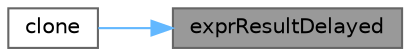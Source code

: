 digraph "exprResultDelayed"
{
 // LATEX_PDF_SIZE
  bgcolor="transparent";
  edge [fontname=Helvetica,fontsize=10,labelfontname=Helvetica,labelfontsize=10];
  node [fontname=Helvetica,fontsize=10,shape=box,height=0.2,width=0.4];
  rankdir="RL";
  Node1 [id="Node000001",label="exprResultDelayed",height=0.2,width=0.4,color="gray40", fillcolor="grey60", style="filled", fontcolor="black",tooltip=" "];
  Node1 -> Node2 [id="edge1_Node000001_Node000002",dir="back",color="steelblue1",style="solid",tooltip=" "];
  Node2 [id="Node000002",label="clone",height=0.2,width=0.4,color="grey40", fillcolor="white", style="filled",URL="$classFoam_1_1expressions_1_1exprResultDelayed.html#a7e2bd21a96576994ee6ff72d3d74b06e",tooltip=" "];
}
